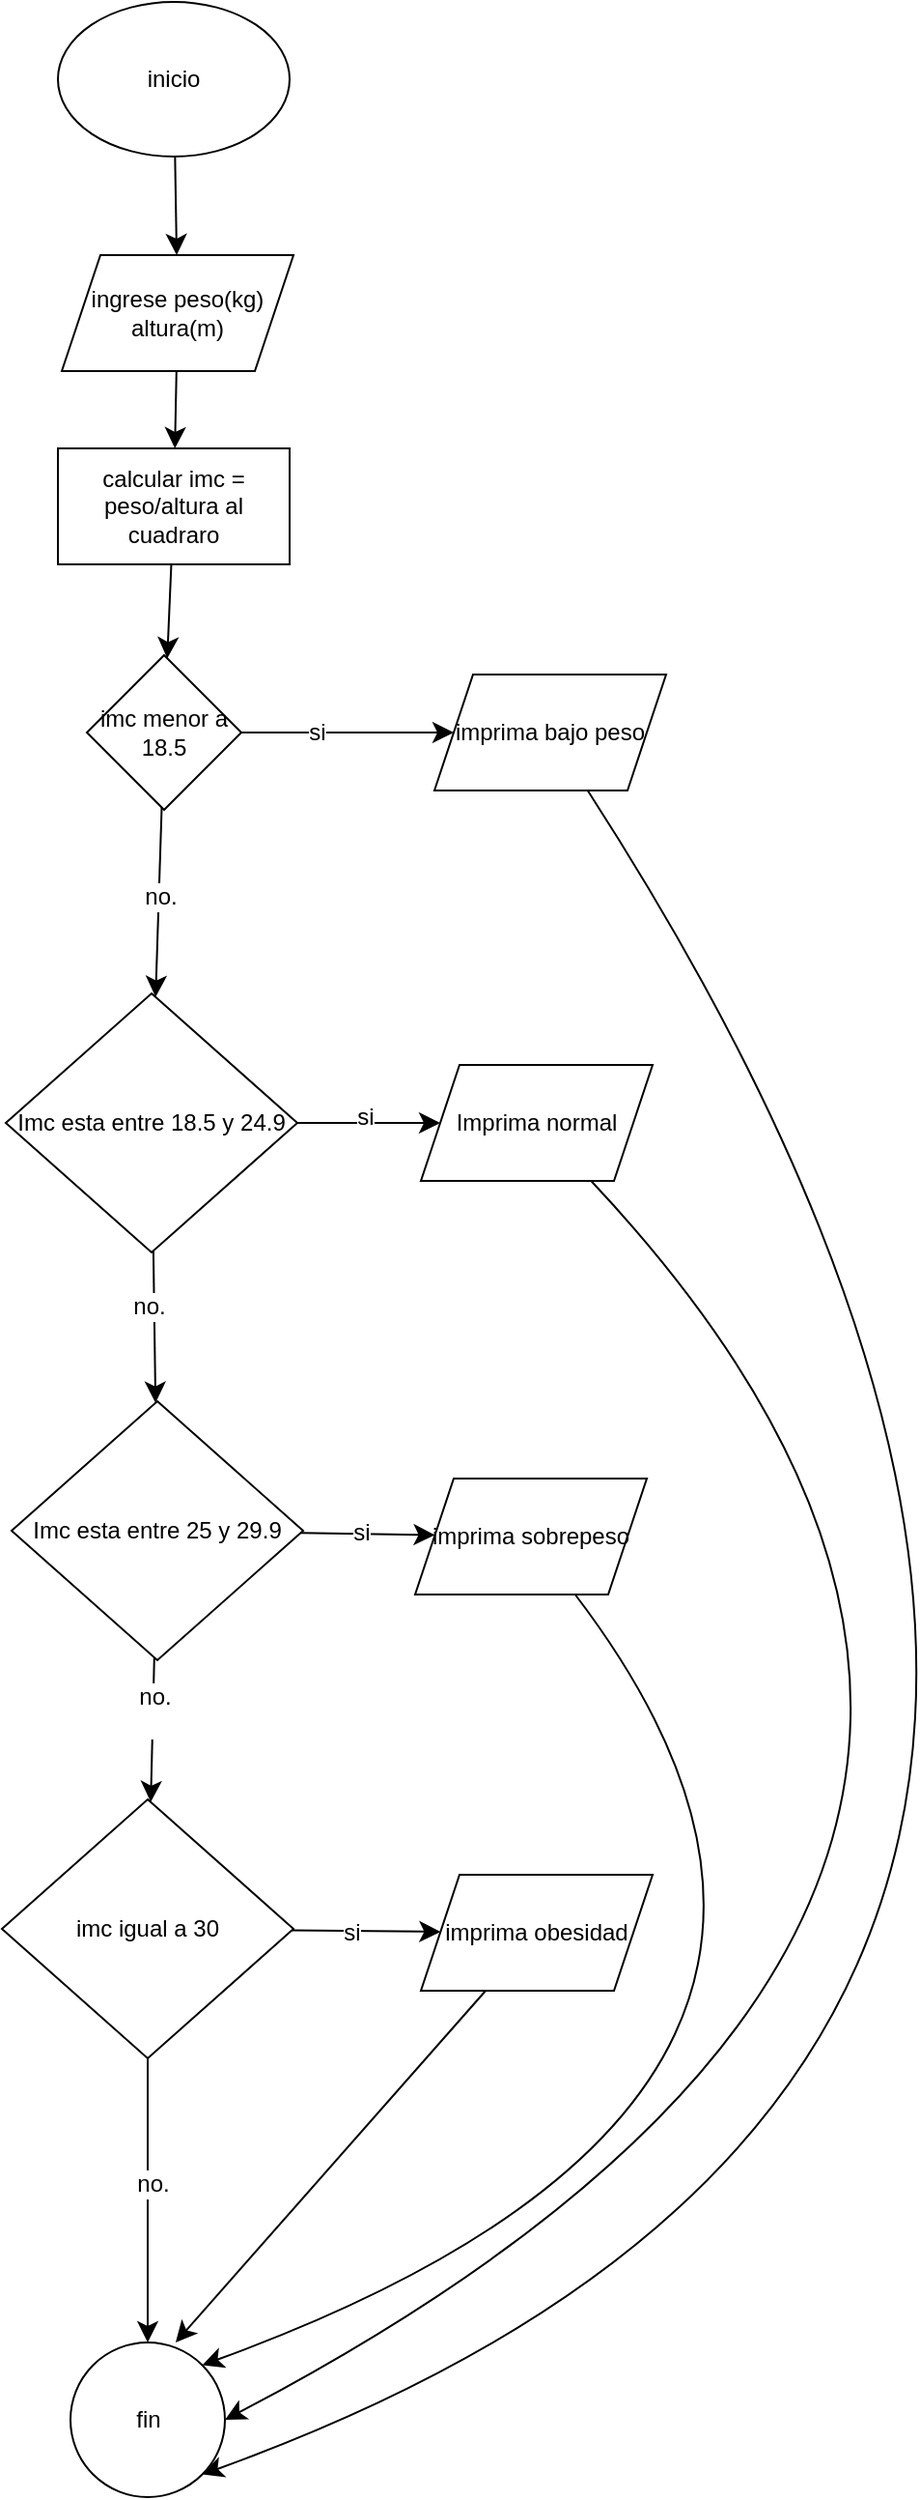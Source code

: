 <mxfile version="26.2.14">
  <diagram name="Página-1" id="ag0AkZOSgyhq11PLBRHJ">
    <mxGraphModel dx="960" dy="1610" grid="0" gridSize="10" guides="1" tooltips="1" connect="1" arrows="1" fold="1" page="0" pageScale="1" pageWidth="827" pageHeight="1169" math="0" shadow="0">
      <root>
        <mxCell id="0" />
        <mxCell id="1" parent="0" />
        <mxCell id="80OvMrxg9aOp4hHYCygl-3" value="" style="edgeStyle=none;curved=1;rounded=0;orthogonalLoop=1;jettySize=auto;html=1;fontSize=12;startSize=8;endSize=8;" edge="1" parent="1" source="80OvMrxg9aOp4hHYCygl-1" target="80OvMrxg9aOp4hHYCygl-2">
          <mxGeometry relative="1" as="geometry" />
        </mxCell>
        <mxCell id="80OvMrxg9aOp4hHYCygl-1" value="inicio" style="ellipse;whiteSpace=wrap;html=1;" vertex="1" parent="1">
          <mxGeometry x="131" y="-186" width="120" height="80" as="geometry" />
        </mxCell>
        <mxCell id="80OvMrxg9aOp4hHYCygl-5" value="" style="edgeStyle=none;curved=1;rounded=0;orthogonalLoop=1;jettySize=auto;html=1;fontSize=12;startSize=8;endSize=8;" edge="1" parent="1" source="80OvMrxg9aOp4hHYCygl-2" target="80OvMrxg9aOp4hHYCygl-4">
          <mxGeometry relative="1" as="geometry" />
        </mxCell>
        <mxCell id="80OvMrxg9aOp4hHYCygl-2" value="&lt;div&gt;ingrese peso(kg)&lt;/div&gt;&lt;div&gt;altura(m)&lt;/div&gt;" style="shape=parallelogram;perimeter=parallelogramPerimeter;whiteSpace=wrap;html=1;fixedSize=1;" vertex="1" parent="1">
          <mxGeometry x="133" y="-55" width="120" height="60" as="geometry" />
        </mxCell>
        <mxCell id="80OvMrxg9aOp4hHYCygl-7" value="" style="edgeStyle=none;curved=1;rounded=0;orthogonalLoop=1;jettySize=auto;html=1;fontSize=12;startSize=8;endSize=8;" edge="1" parent="1" source="80OvMrxg9aOp4hHYCygl-4" target="80OvMrxg9aOp4hHYCygl-6">
          <mxGeometry relative="1" as="geometry" />
        </mxCell>
        <mxCell id="80OvMrxg9aOp4hHYCygl-4" value="calcular imc = peso/altura al cuadraro" style="whiteSpace=wrap;html=1;" vertex="1" parent="1">
          <mxGeometry x="131" y="45" width="120" height="60" as="geometry" />
        </mxCell>
        <mxCell id="80OvMrxg9aOp4hHYCygl-9" value="" style="edgeStyle=none;curved=1;rounded=0;orthogonalLoop=1;jettySize=auto;html=1;fontSize=12;startSize=8;endSize=8;" edge="1" parent="1" source="80OvMrxg9aOp4hHYCygl-6" target="80OvMrxg9aOp4hHYCygl-8">
          <mxGeometry relative="1" as="geometry" />
        </mxCell>
        <mxCell id="80OvMrxg9aOp4hHYCygl-13" value="si" style="edgeLabel;html=1;align=center;verticalAlign=middle;resizable=0;points=[];fontSize=12;" vertex="1" connectable="0" parent="80OvMrxg9aOp4hHYCygl-9">
          <mxGeometry x="-0.291" relative="1" as="geometry">
            <mxPoint as="offset" />
          </mxGeometry>
        </mxCell>
        <mxCell id="80OvMrxg9aOp4hHYCygl-11" value="" style="edgeStyle=none;curved=1;rounded=0;orthogonalLoop=1;jettySize=auto;html=1;fontSize=12;startSize=8;endSize=8;" edge="1" parent="1" source="80OvMrxg9aOp4hHYCygl-6" target="80OvMrxg9aOp4hHYCygl-10">
          <mxGeometry relative="1" as="geometry" />
        </mxCell>
        <mxCell id="80OvMrxg9aOp4hHYCygl-12" value="no." style="edgeLabel;html=1;align=center;verticalAlign=middle;resizable=0;points=[];fontSize=12;" vertex="1" connectable="0" parent="80OvMrxg9aOp4hHYCygl-11">
          <mxGeometry x="-0.067" relative="1" as="geometry">
            <mxPoint as="offset" />
          </mxGeometry>
        </mxCell>
        <mxCell id="80OvMrxg9aOp4hHYCygl-6" value="imc menor a 18.5" style="rhombus;whiteSpace=wrap;html=1;" vertex="1" parent="1">
          <mxGeometry x="146" y="152" width="80" height="80" as="geometry" />
        </mxCell>
        <mxCell id="80OvMrxg9aOp4hHYCygl-37" style="edgeStyle=none;curved=1;rounded=0;orthogonalLoop=1;jettySize=auto;html=1;entryX=1;entryY=1;entryDx=0;entryDy=0;fontSize=12;startSize=8;endSize=8;" edge="1" parent="1" source="80OvMrxg9aOp4hHYCygl-8" target="80OvMrxg9aOp4hHYCygl-29">
          <mxGeometry relative="1" as="geometry">
            <Array as="points">
              <mxPoint x="824" y="870" />
            </Array>
          </mxGeometry>
        </mxCell>
        <mxCell id="80OvMrxg9aOp4hHYCygl-8" value="imprima bajo peso" style="shape=parallelogram;perimeter=parallelogramPerimeter;whiteSpace=wrap;html=1;fixedSize=1;" vertex="1" parent="1">
          <mxGeometry x="326" y="162" width="120" height="60" as="geometry" />
        </mxCell>
        <mxCell id="80OvMrxg9aOp4hHYCygl-15" value="" style="edgeStyle=none;curved=1;rounded=0;orthogonalLoop=1;jettySize=auto;html=1;fontSize=12;startSize=8;endSize=8;" edge="1" parent="1" source="80OvMrxg9aOp4hHYCygl-10" target="80OvMrxg9aOp4hHYCygl-14">
          <mxGeometry relative="1" as="geometry" />
        </mxCell>
        <mxCell id="80OvMrxg9aOp4hHYCygl-20" value="si" style="edgeLabel;html=1;align=center;verticalAlign=middle;resizable=0;points=[];fontSize=12;" vertex="1" connectable="0" parent="80OvMrxg9aOp4hHYCygl-15">
          <mxGeometry x="-0.054" y="3" relative="1" as="geometry">
            <mxPoint as="offset" />
          </mxGeometry>
        </mxCell>
        <mxCell id="80OvMrxg9aOp4hHYCygl-17" value="" style="edgeStyle=none;curved=1;rounded=0;orthogonalLoop=1;jettySize=auto;html=1;fontSize=12;startSize=8;endSize=8;" edge="1" parent="1" source="80OvMrxg9aOp4hHYCygl-10" target="80OvMrxg9aOp4hHYCygl-16">
          <mxGeometry relative="1" as="geometry" />
        </mxCell>
        <mxCell id="80OvMrxg9aOp4hHYCygl-21" value="no." style="edgeLabel;html=1;align=center;verticalAlign=middle;resizable=0;points=[];fontSize=12;" vertex="1" connectable="0" parent="80OvMrxg9aOp4hHYCygl-17">
          <mxGeometry x="-0.268" y="-3" relative="1" as="geometry">
            <mxPoint as="offset" />
          </mxGeometry>
        </mxCell>
        <mxCell id="80OvMrxg9aOp4hHYCygl-10" value="Imc esta entre 18.5 y 24.9" style="rhombus;whiteSpace=wrap;html=1;" vertex="1" parent="1">
          <mxGeometry x="104" y="327" width="151" height="134" as="geometry" />
        </mxCell>
        <mxCell id="80OvMrxg9aOp4hHYCygl-33" style="edgeStyle=none;curved=1;rounded=0;orthogonalLoop=1;jettySize=auto;html=1;entryX=1;entryY=0.5;entryDx=0;entryDy=0;fontSize=12;startSize=8;endSize=8;" edge="1" parent="1" source="80OvMrxg9aOp4hHYCygl-14" target="80OvMrxg9aOp4hHYCygl-29">
          <mxGeometry relative="1" as="geometry">
            <Array as="points">
              <mxPoint x="748" y="787" />
            </Array>
          </mxGeometry>
        </mxCell>
        <mxCell id="80OvMrxg9aOp4hHYCygl-14" value="Imprima normal" style="shape=parallelogram;perimeter=parallelogramPerimeter;whiteSpace=wrap;html=1;fixedSize=1;" vertex="1" parent="1">
          <mxGeometry x="319" y="364" width="120" height="60" as="geometry" />
        </mxCell>
        <mxCell id="80OvMrxg9aOp4hHYCygl-19" value="" style="edgeStyle=none;curved=1;rounded=0;orthogonalLoop=1;jettySize=auto;html=1;fontSize=12;startSize=8;endSize=8;" edge="1" parent="1" source="80OvMrxg9aOp4hHYCygl-16" target="80OvMrxg9aOp4hHYCygl-18">
          <mxGeometry relative="1" as="geometry" />
        </mxCell>
        <mxCell id="80OvMrxg9aOp4hHYCygl-22" value="si" style="edgeLabel;html=1;align=center;verticalAlign=middle;resizable=0;points=[];fontSize=12;" vertex="1" connectable="0" parent="80OvMrxg9aOp4hHYCygl-19">
          <mxGeometry x="-0.1" y="1" relative="1" as="geometry">
            <mxPoint as="offset" />
          </mxGeometry>
        </mxCell>
        <mxCell id="80OvMrxg9aOp4hHYCygl-24" value="" style="edgeStyle=none;curved=1;rounded=0;orthogonalLoop=1;jettySize=auto;html=1;fontSize=12;startSize=8;endSize=8;" edge="1" parent="1" source="80OvMrxg9aOp4hHYCygl-16" target="80OvMrxg9aOp4hHYCygl-23">
          <mxGeometry relative="1" as="geometry">
            <Array as="points" />
          </mxGeometry>
        </mxCell>
        <mxCell id="80OvMrxg9aOp4hHYCygl-27" value="&lt;div&gt;no.&lt;/div&gt;&lt;div&gt;&lt;br&gt;&lt;/div&gt;" style="edgeLabel;html=1;align=center;verticalAlign=middle;resizable=0;points=[];fontSize=12;" vertex="1" connectable="0" parent="80OvMrxg9aOp4hHYCygl-24">
          <mxGeometry x="-0.268" y="1" relative="1" as="geometry">
            <mxPoint as="offset" />
          </mxGeometry>
        </mxCell>
        <mxCell id="80OvMrxg9aOp4hHYCygl-16" value="Imc esta entre 25 y 29.9" style="rhombus;whiteSpace=wrap;html=1;" vertex="1" parent="1">
          <mxGeometry x="107" y="538" width="151" height="134" as="geometry" />
        </mxCell>
        <mxCell id="80OvMrxg9aOp4hHYCygl-35" style="edgeStyle=none;curved=1;rounded=0;orthogonalLoop=1;jettySize=auto;html=1;entryX=1;entryY=0;entryDx=0;entryDy=0;fontSize=12;startSize=8;endSize=8;" edge="1" parent="1" source="80OvMrxg9aOp4hHYCygl-18" target="80OvMrxg9aOp4hHYCygl-29">
          <mxGeometry relative="1" as="geometry">
            <Array as="points">
              <mxPoint x="595" y="895" />
            </Array>
          </mxGeometry>
        </mxCell>
        <mxCell id="80OvMrxg9aOp4hHYCygl-18" value="imprima sobrepeso" style="shape=parallelogram;perimeter=parallelogramPerimeter;whiteSpace=wrap;html=1;fixedSize=1;" vertex="1" parent="1">
          <mxGeometry x="316" y="578" width="120" height="60" as="geometry" />
        </mxCell>
        <mxCell id="80OvMrxg9aOp4hHYCygl-26" value="" style="edgeStyle=none;curved=1;rounded=0;orthogonalLoop=1;jettySize=auto;html=1;fontSize=12;startSize=8;endSize=8;" edge="1" parent="1" source="80OvMrxg9aOp4hHYCygl-23" target="80OvMrxg9aOp4hHYCygl-25">
          <mxGeometry relative="1" as="geometry" />
        </mxCell>
        <mxCell id="80OvMrxg9aOp4hHYCygl-28" value="si" style="edgeLabel;html=1;align=center;verticalAlign=middle;resizable=0;points=[];fontSize=12;" vertex="1" connectable="0" parent="80OvMrxg9aOp4hHYCygl-26">
          <mxGeometry x="-0.199" y="-1" relative="1" as="geometry">
            <mxPoint as="offset" />
          </mxGeometry>
        </mxCell>
        <mxCell id="80OvMrxg9aOp4hHYCygl-30" value="" style="edgeStyle=none;curved=1;rounded=0;orthogonalLoop=1;jettySize=auto;html=1;fontSize=12;startSize=8;endSize=8;" edge="1" parent="1" source="80OvMrxg9aOp4hHYCygl-23" target="80OvMrxg9aOp4hHYCygl-29">
          <mxGeometry relative="1" as="geometry" />
        </mxCell>
        <mxCell id="80OvMrxg9aOp4hHYCygl-31" value="no." style="edgeLabel;html=1;align=center;verticalAlign=middle;resizable=0;points=[];fontSize=12;" vertex="1" connectable="0" parent="80OvMrxg9aOp4hHYCygl-30">
          <mxGeometry x="-0.116" y="2" relative="1" as="geometry">
            <mxPoint as="offset" />
          </mxGeometry>
        </mxCell>
        <mxCell id="80OvMrxg9aOp4hHYCygl-23" value="imc igual a 30" style="rhombus;whiteSpace=wrap;html=1;" vertex="1" parent="1">
          <mxGeometry x="102" y="744" width="151" height="134" as="geometry" />
        </mxCell>
        <mxCell id="80OvMrxg9aOp4hHYCygl-36" style="edgeStyle=none;curved=1;rounded=0;orthogonalLoop=1;jettySize=auto;html=1;fontSize=12;startSize=8;endSize=8;entryX=0.681;entryY=0;entryDx=0;entryDy=0;entryPerimeter=0;" edge="1" parent="1" source="80OvMrxg9aOp4hHYCygl-25" target="80OvMrxg9aOp4hHYCygl-29">
          <mxGeometry relative="1" as="geometry">
            <mxPoint x="181" y="1016" as="targetPoint" />
          </mxGeometry>
        </mxCell>
        <mxCell id="80OvMrxg9aOp4hHYCygl-25" value="imprima obesidad" style="shape=parallelogram;perimeter=parallelogramPerimeter;whiteSpace=wrap;html=1;fixedSize=1;" vertex="1" parent="1">
          <mxGeometry x="319" y="783" width="120" height="60" as="geometry" />
        </mxCell>
        <mxCell id="80OvMrxg9aOp4hHYCygl-29" value="fin" style="ellipse;whiteSpace=wrap;html=1;" vertex="1" parent="1">
          <mxGeometry x="137.5" y="1025" width="80" height="80" as="geometry" />
        </mxCell>
      </root>
    </mxGraphModel>
  </diagram>
</mxfile>
